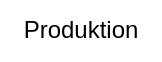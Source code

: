 <mxfile version="20.3.0" type="device"><diagram id="-WN0USReR38KMp0aL2p2" name="Seite-1"><mxGraphModel dx="1038" dy="649" grid="1" gridSize="10" guides="1" tooltips="1" connect="1" arrows="1" fold="1" page="1" pageScale="1" pageWidth="827" pageHeight="1169" math="0" shadow="0"><root><mxCell id="0"/><mxCell id="1" parent="0"/><mxCell id="K7Io2eEuvD9OAzCu3lq6-1" value="Produktion" style="text;html=1;align=center;verticalAlign=middle;resizable=0;points=[];autosize=1;strokeColor=none;fillColor=none;" vertex="1" parent="1"><mxGeometry x="50" y="65" width="80" height="30" as="geometry"/></mxCell></root></mxGraphModel></diagram></mxfile>